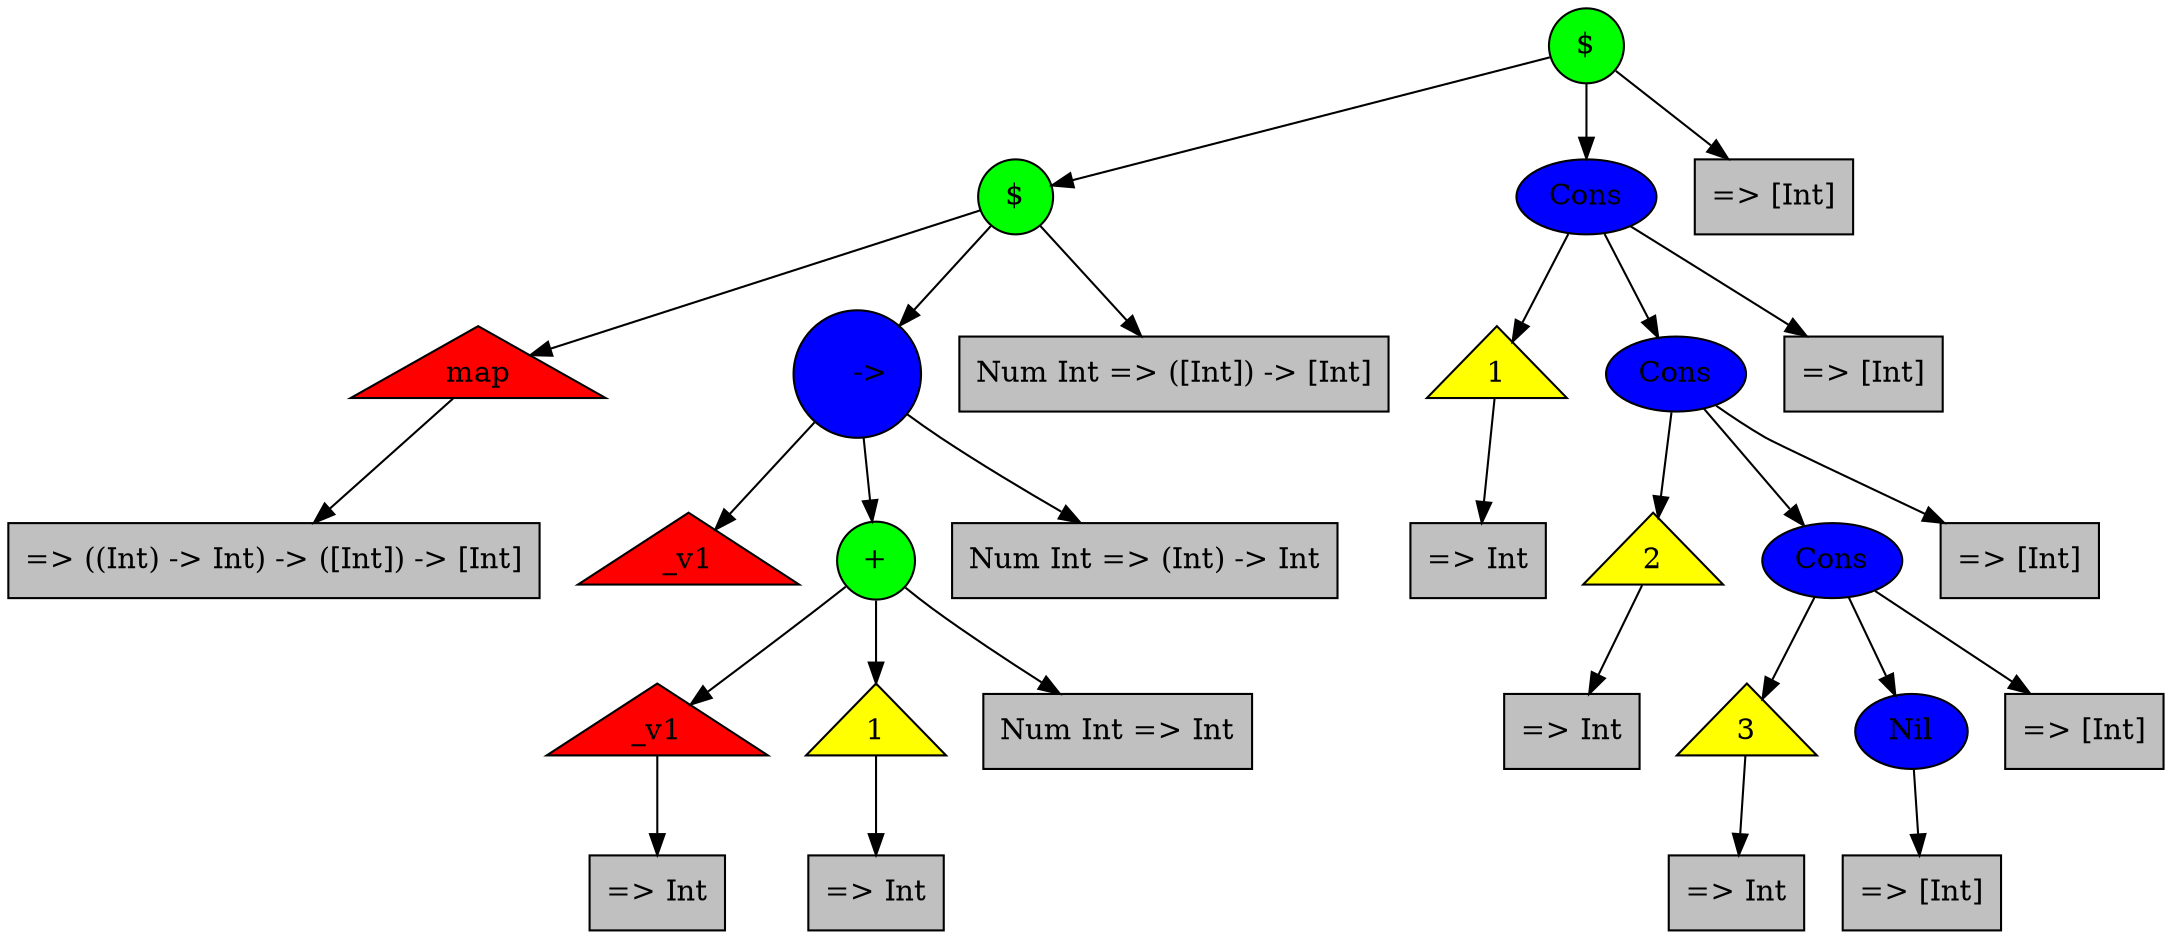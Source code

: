 digraph g {
ordering=out;n0[label="$",fillcolor=green,style=filled,shape=circle];
n1[label=" =\> [Int]",fillcolor=gray,style=filled,shape=record];
n2[label="$",fillcolor=green,style=filled,shape=circle];
n3[label="Num Int =\> ([Int]) -\> [Int]",fillcolor=gray,style=filled,shape=record];
n4[label="map",fillcolor=red,style=filled,shape=triangle];
n5[label=" =\> ((Int) -\> Int) -\> ([Int]) -\> [Int]",fillcolor=gray,style=filled,shape=record];
n6[label="\   -\>",fillcolor=blue,style=filled,shape=circle];
n7[label="Num Int =\> (Int) -\> Int",fillcolor=gray,style=filled,shape=record];
n8[label="_v1",fillcolor=red,style=filled,shape=triangle];
n9[label="+",fillcolor=green,style=filled,shape=circle];
n10[label="Num Int =\> Int",fillcolor=gray,style=filled,shape=record];
n11[label="_v1",fillcolor=red,style=filled,shape=triangle];
n12[label=" =\> Int",fillcolor=gray,style=filled,shape=record];
n13[label="1",fillcolor=yellow,style=filled,shape=triangle];
n14[label=" =\> Int",fillcolor=gray,style=filled,shape=record];
n15[label="Cons",fillcolor=blue,style=filled,shape=ellipse];
n16[label=" =\> [Int]",fillcolor=gray,style=filled,shape=record];
n17[label="1",fillcolor=yellow,style=filled,shape=triangle];
n18[label=" =\> Int",fillcolor=gray,style=filled,shape=record];
n19[label="Cons",fillcolor=blue,style=filled,shape=ellipse];
n20[label=" =\> [Int]",fillcolor=gray,style=filled,shape=record];
n21[label="2",fillcolor=yellow,style=filled,shape=triangle];
n22[label=" =\> Int",fillcolor=gray,style=filled,shape=record];
n23[label="Cons",fillcolor=blue,style=filled,shape=ellipse];
n24[label=" =\> [Int]",fillcolor=gray,style=filled,shape=record];
n25[label="3",fillcolor=yellow,style=filled,shape=triangle];
n26[label=" =\> Int",fillcolor=gray,style=filled,shape=record];
n27[label="Nil",fillcolor=blue,style=filled,shape=ellipse];
n28[label=" =\> [Int]",fillcolor=gray,style=filled,shape=record];
n4 -> n5;
n11 -> n12;
n13 -> n14;
n9 -> n11;
n9 -> n13;
n9 -> n10;
n6 -> n8;
n6 -> n9;
n6 -> n7;
n2 -> n4;
n2 -> n6;
n2 -> n3;
n17 -> n18;
n21 -> n22;
n25 -> n26;
n27 -> n28;
n23 -> n25;
n23 -> n27;
n23 -> n24;
n19 -> n21;
n19 -> n23;
n19 -> n20;
n15 -> n17;
n15 -> n19;
n15 -> n16;
n0 -> n2;
n0 -> n15;
n0 -> n1;
}
